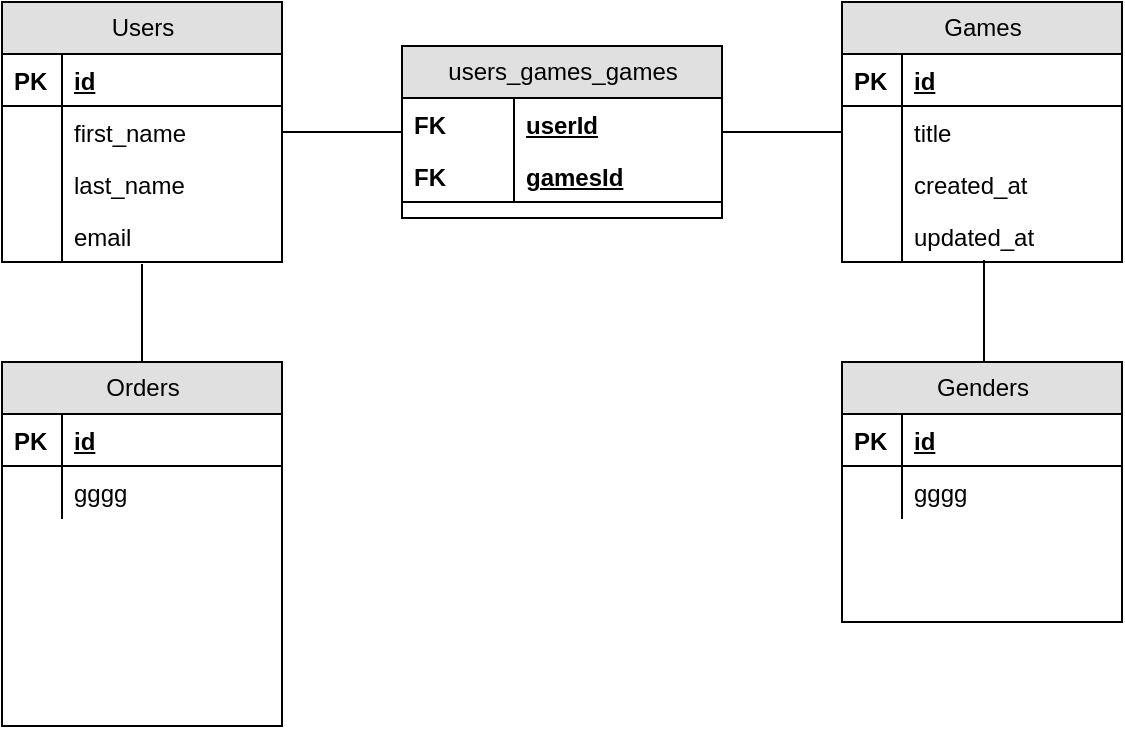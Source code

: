 <mxfile version="14.6.13" type="device"><diagram name="Page-1" id="efa7a0a1-bf9b-a30e-e6df-94a7791c09e9"><mxGraphModel dx="1111" dy="663" grid="1" gridSize="10" guides="1" tooltips="1" connect="1" arrows="1" fold="1" page="1" pageScale="1" pageWidth="826" pageHeight="1169" background="none" math="0" shadow="0"><root><mxCell id="0"/><mxCell id="1" parent="0"/><mxCell id="EUdEwBnZF1Pm1VuQRE6t-114" value="Users" style="swimlane;html=1;fontStyle=0;childLayout=stackLayout;horizontal=1;startSize=26;fillColor=#e0e0e0;horizontalStack=0;resizeParent=1;resizeLast=0;collapsible=1;marginBottom=0;swimlaneFillColor=#ffffff;" parent="1" vertex="1"><mxGeometry x="40" y="40" width="140" height="130" as="geometry"/></mxCell><mxCell id="EUdEwBnZF1Pm1VuQRE6t-115" value="id" style="shape=partialRectangle;top=0;left=0;right=0;bottom=1;html=1;align=left;verticalAlign=top;fillColor=none;spacingLeft=34;spacingRight=4;whiteSpace=wrap;overflow=hidden;rotatable=0;points=[[0,0.5],[1,0.5]];portConstraint=eastwest;dropTarget=0;fontStyle=5" parent="EUdEwBnZF1Pm1VuQRE6t-114" vertex="1"><mxGeometry y="26" width="140" height="26" as="geometry"/></mxCell><mxCell id="EUdEwBnZF1Pm1VuQRE6t-116" value="PK" style="shape=partialRectangle;top=0;left=0;bottom=0;html=1;fillColor=none;align=left;verticalAlign=top;spacingLeft=4;spacingRight=4;whiteSpace=wrap;overflow=hidden;rotatable=0;points=[];portConstraint=eastwest;part=1;fontStyle=1" parent="EUdEwBnZF1Pm1VuQRE6t-115" vertex="1" connectable="0"><mxGeometry width="30" height="26" as="geometry"/></mxCell><mxCell id="EUdEwBnZF1Pm1VuQRE6t-117" value="first_name" style="shape=partialRectangle;top=0;left=0;right=0;bottom=0;html=1;align=left;verticalAlign=top;fillColor=none;spacingLeft=34;spacingRight=4;whiteSpace=wrap;overflow=hidden;rotatable=0;points=[[0,0.5],[1,0.5]];portConstraint=eastwest;dropTarget=0;" parent="EUdEwBnZF1Pm1VuQRE6t-114" vertex="1"><mxGeometry y="52" width="140" height="26" as="geometry"/></mxCell><mxCell id="EUdEwBnZF1Pm1VuQRE6t-118" value="" style="shape=partialRectangle;top=0;left=0;bottom=0;html=1;fillColor=none;align=left;verticalAlign=top;spacingLeft=4;spacingRight=4;whiteSpace=wrap;overflow=hidden;rotatable=0;points=[];portConstraint=eastwest;part=1;" parent="EUdEwBnZF1Pm1VuQRE6t-117" vertex="1" connectable="0"><mxGeometry width="30" height="26" as="geometry"/></mxCell><mxCell id="EUdEwBnZF1Pm1VuQRE6t-119" value="last_name" style="shape=partialRectangle;top=0;left=0;right=0;bottom=0;html=1;align=left;verticalAlign=top;fillColor=none;spacingLeft=34;spacingRight=4;whiteSpace=wrap;overflow=hidden;rotatable=0;points=[[0,0.5],[1,0.5]];portConstraint=eastwest;dropTarget=0;" parent="EUdEwBnZF1Pm1VuQRE6t-114" vertex="1"><mxGeometry y="78" width="140" height="26" as="geometry"/></mxCell><mxCell id="EUdEwBnZF1Pm1VuQRE6t-120" value="" style="shape=partialRectangle;top=0;left=0;bottom=0;html=1;fillColor=none;align=left;verticalAlign=top;spacingLeft=4;spacingRight=4;whiteSpace=wrap;overflow=hidden;rotatable=0;points=[];portConstraint=eastwest;part=1;" parent="EUdEwBnZF1Pm1VuQRE6t-119" vertex="1" connectable="0"><mxGeometry width="30" height="26" as="geometry"/></mxCell><mxCell id="EUdEwBnZF1Pm1VuQRE6t-121" value="email" style="shape=partialRectangle;top=0;left=0;right=0;bottom=0;html=1;align=left;verticalAlign=top;fillColor=none;spacingLeft=34;spacingRight=4;whiteSpace=wrap;overflow=hidden;rotatable=0;points=[[0,0.5],[1,0.5]];portConstraint=eastwest;dropTarget=0;" parent="EUdEwBnZF1Pm1VuQRE6t-114" vertex="1"><mxGeometry y="104" width="140" height="26" as="geometry"/></mxCell><mxCell id="EUdEwBnZF1Pm1VuQRE6t-122" value="" style="shape=partialRectangle;top=0;left=0;bottom=0;html=1;fillColor=none;align=left;verticalAlign=top;spacingLeft=4;spacingRight=4;whiteSpace=wrap;overflow=hidden;rotatable=0;points=[];portConstraint=eastwest;part=1;" parent="EUdEwBnZF1Pm1VuQRE6t-121" vertex="1" connectable="0"><mxGeometry width="30" height="26" as="geometry"/></mxCell><mxCell id="EUdEwBnZF1Pm1VuQRE6t-123" value="users_games_games" style="swimlane;html=1;fontStyle=0;childLayout=stackLayout;horizontal=1;startSize=26;fillColor=#e0e0e0;horizontalStack=0;resizeParent=1;resizeLast=0;collapsible=1;marginBottom=0;swimlaneFillColor=#ffffff;" parent="1" vertex="1"><mxGeometry x="240" y="62" width="160" height="86" as="geometry"><mxRectangle x="240" y="94" width="102" height="26" as="alternateBounds"/></mxGeometry></mxCell><mxCell id="EUdEwBnZF1Pm1VuQRE6t-124" value="userId" style="shape=partialRectangle;top=0;left=0;right=0;bottom=0;html=1;align=left;verticalAlign=top;fillColor=none;spacingLeft=60;spacingRight=4;whiteSpace=wrap;overflow=hidden;rotatable=0;points=[[0,0.5],[1,0.5]];portConstraint=eastwest;dropTarget=0;fontStyle=5" parent="EUdEwBnZF1Pm1VuQRE6t-123" vertex="1"><mxGeometry y="26" width="160" height="26" as="geometry"/></mxCell><mxCell id="EUdEwBnZF1Pm1VuQRE6t-125" value="FK" style="shape=partialRectangle;top=0;left=0;bottom=0;html=1;fillColor=none;align=left;verticalAlign=top;spacingLeft=4;spacingRight=4;whiteSpace=wrap;overflow=hidden;rotatable=0;points=[];portConstraint=eastwest;part=1;fontStyle=1" parent="EUdEwBnZF1Pm1VuQRE6t-124" vertex="1" connectable="0"><mxGeometry width="56" height="26" as="geometry"/></mxCell><mxCell id="EUdEwBnZF1Pm1VuQRE6t-126" value="gamesId" style="shape=partialRectangle;top=0;left=0;right=0;bottom=1;html=1;align=left;verticalAlign=top;fillColor=none;spacingLeft=60;spacingRight=4;whiteSpace=wrap;overflow=hidden;rotatable=0;points=[[0,0.5],[1,0.5]];portConstraint=eastwest;dropTarget=0;fontStyle=5" parent="EUdEwBnZF1Pm1VuQRE6t-123" vertex="1"><mxGeometry y="52" width="160" height="26" as="geometry"/></mxCell><mxCell id="EUdEwBnZF1Pm1VuQRE6t-127" value="FK" style="shape=partialRectangle;top=0;left=0;bottom=0;html=1;fillColor=none;align=left;verticalAlign=top;spacingLeft=4;spacingRight=4;whiteSpace=wrap;overflow=hidden;rotatable=0;points=[];portConstraint=eastwest;part=1;fontStyle=1" parent="EUdEwBnZF1Pm1VuQRE6t-126" vertex="1" connectable="0"><mxGeometry width="56" height="26" as="geometry"/></mxCell><mxCell id="EUdEwBnZF1Pm1VuQRE6t-134" value="Games" style="swimlane;html=1;fontStyle=0;childLayout=stackLayout;horizontal=1;startSize=26;fillColor=#e0e0e0;horizontalStack=0;resizeParent=1;resizeLast=0;collapsible=1;marginBottom=0;swimlaneFillColor=#ffffff;" parent="1" vertex="1"><mxGeometry x="460" y="40" width="140" height="130" as="geometry"/></mxCell><mxCell id="EUdEwBnZF1Pm1VuQRE6t-135" value="id" style="shape=partialRectangle;top=0;left=0;right=0;bottom=1;html=1;align=left;verticalAlign=top;fillColor=none;spacingLeft=34;spacingRight=4;whiteSpace=wrap;overflow=hidden;rotatable=0;points=[[0,0.5],[1,0.5]];portConstraint=eastwest;dropTarget=0;fontStyle=5" parent="EUdEwBnZF1Pm1VuQRE6t-134" vertex="1"><mxGeometry y="26" width="140" height="26" as="geometry"/></mxCell><mxCell id="EUdEwBnZF1Pm1VuQRE6t-136" value="PK" style="shape=partialRectangle;top=0;left=0;bottom=0;html=1;fillColor=none;align=left;verticalAlign=top;spacingLeft=4;spacingRight=4;whiteSpace=wrap;overflow=hidden;rotatable=0;points=[];portConstraint=eastwest;part=1;fontStyle=1" parent="EUdEwBnZF1Pm1VuQRE6t-135" vertex="1" connectable="0"><mxGeometry width="30" height="26" as="geometry"/></mxCell><mxCell id="EUdEwBnZF1Pm1VuQRE6t-137" value="title" style="shape=partialRectangle;top=0;left=0;right=0;bottom=0;html=1;align=left;verticalAlign=top;fillColor=none;spacingLeft=34;spacingRight=4;whiteSpace=wrap;overflow=hidden;rotatable=0;points=[[0,0.5],[1,0.5]];portConstraint=eastwest;dropTarget=0;" parent="EUdEwBnZF1Pm1VuQRE6t-134" vertex="1"><mxGeometry y="52" width="140" height="26" as="geometry"/></mxCell><mxCell id="EUdEwBnZF1Pm1VuQRE6t-138" value="" style="shape=partialRectangle;top=0;left=0;bottom=0;html=1;fillColor=none;align=left;verticalAlign=top;spacingLeft=4;spacingRight=4;whiteSpace=wrap;overflow=hidden;rotatable=0;points=[];portConstraint=eastwest;part=1;" parent="EUdEwBnZF1Pm1VuQRE6t-137" vertex="1" connectable="0"><mxGeometry width="30" height="26" as="geometry"/></mxCell><mxCell id="EUdEwBnZF1Pm1VuQRE6t-139" value="created_at" style="shape=partialRectangle;top=0;left=0;right=0;bottom=0;html=1;align=left;verticalAlign=top;fillColor=none;spacingLeft=34;spacingRight=4;whiteSpace=wrap;overflow=hidden;rotatable=0;points=[[0,0.5],[1,0.5]];portConstraint=eastwest;dropTarget=0;" parent="EUdEwBnZF1Pm1VuQRE6t-134" vertex="1"><mxGeometry y="78" width="140" height="26" as="geometry"/></mxCell><mxCell id="EUdEwBnZF1Pm1VuQRE6t-140" value="" style="shape=partialRectangle;top=0;left=0;bottom=0;html=1;fillColor=none;align=left;verticalAlign=top;spacingLeft=4;spacingRight=4;whiteSpace=wrap;overflow=hidden;rotatable=0;points=[];portConstraint=eastwest;part=1;" parent="EUdEwBnZF1Pm1VuQRE6t-139" vertex="1" connectable="0"><mxGeometry width="30" height="26" as="geometry"/></mxCell><mxCell id="EUdEwBnZF1Pm1VuQRE6t-141" value="updated_at" style="shape=partialRectangle;top=0;left=0;right=0;bottom=0;html=1;align=left;verticalAlign=top;fillColor=none;spacingLeft=34;spacingRight=4;whiteSpace=wrap;overflow=hidden;rotatable=0;points=[[0,0.5],[1,0.5]];portConstraint=eastwest;dropTarget=0;" parent="EUdEwBnZF1Pm1VuQRE6t-134" vertex="1"><mxGeometry y="104" width="140" height="26" as="geometry"/></mxCell><mxCell id="EUdEwBnZF1Pm1VuQRE6t-142" value="" style="shape=partialRectangle;top=0;left=0;bottom=0;html=1;fillColor=none;align=left;verticalAlign=top;spacingLeft=4;spacingRight=4;whiteSpace=wrap;overflow=hidden;rotatable=0;points=[];portConstraint=eastwest;part=1;" parent="EUdEwBnZF1Pm1VuQRE6t-141" vertex="1" connectable="0"><mxGeometry width="30" height="26" as="geometry"/></mxCell><mxCell id="EUdEwBnZF1Pm1VuQRE6t-143" style="rounded=0;html=1;endArrow=none;endFill=0;edgeStyle=elbowEdgeStyle;startArrow=none;startFill=0;" parent="1" source="EUdEwBnZF1Pm1VuQRE6t-123" target="EUdEwBnZF1Pm1VuQRE6t-114" edge="1"><mxGeometry relative="1" as="geometry"/></mxCell><mxCell id="EUdEwBnZF1Pm1VuQRE6t-144" style="rounded=0;html=1;endArrow=none;endFill=0;edgeStyle=elbowEdgeStyle;startArrow=none;startFill=0;" parent="1" source="EUdEwBnZF1Pm1VuQRE6t-123" target="EUdEwBnZF1Pm1VuQRE6t-134" edge="1"><mxGeometry relative="1" as="geometry"/></mxCell><mxCell id="W95mRrNt9-DyxeJILBSu-26" style="rounded=0;orthogonalLoop=1;jettySize=auto;html=1;entryX=0.507;entryY=0.962;entryDx=0;entryDy=0;entryPerimeter=0;edgeStyle=elbowEdgeStyle;startArrow=none;startFill=0;endArrow=none;endFill=0;" edge="1" parent="1" source="W95mRrNt9-DyxeJILBSu-6" target="EUdEwBnZF1Pm1VuQRE6t-141"><mxGeometry relative="1" as="geometry"/></mxCell><mxCell id="W95mRrNt9-DyxeJILBSu-6" value="Genders" style="swimlane;html=1;fontStyle=0;childLayout=stackLayout;horizontal=1;startSize=26;fillColor=#e0e0e0;horizontalStack=0;resizeParent=1;resizeLast=0;collapsible=1;marginBottom=0;swimlaneFillColor=#ffffff;" vertex="1" parent="1"><mxGeometry x="460" y="220" width="140" height="130" as="geometry"/></mxCell><mxCell id="W95mRrNt9-DyxeJILBSu-7" value="id" style="shape=partialRectangle;top=0;left=0;right=0;bottom=1;html=1;align=left;verticalAlign=top;fillColor=none;spacingLeft=34;spacingRight=4;whiteSpace=wrap;overflow=hidden;rotatable=0;points=[[0,0.5],[1,0.5]];portConstraint=eastwest;dropTarget=0;fontStyle=5" vertex="1" parent="W95mRrNt9-DyxeJILBSu-6"><mxGeometry y="26" width="140" height="26" as="geometry"/></mxCell><mxCell id="W95mRrNt9-DyxeJILBSu-8" value="PK" style="shape=partialRectangle;top=0;left=0;bottom=0;html=1;fillColor=none;align=left;verticalAlign=top;spacingLeft=4;spacingRight=4;whiteSpace=wrap;overflow=hidden;rotatable=0;points=[];portConstraint=eastwest;part=1;fontStyle=1" vertex="1" connectable="0" parent="W95mRrNt9-DyxeJILBSu-7"><mxGeometry width="30" height="26" as="geometry"/></mxCell><mxCell id="W95mRrNt9-DyxeJILBSu-9" value="gggg" style="shape=partialRectangle;top=0;left=0;right=0;bottom=0;html=1;align=left;verticalAlign=top;fillColor=none;spacingLeft=34;spacingRight=4;whiteSpace=wrap;overflow=hidden;rotatable=0;points=[[0,0.5],[1,0.5]];portConstraint=eastwest;dropTarget=0;" vertex="1" parent="W95mRrNt9-DyxeJILBSu-6"><mxGeometry y="52" width="140" height="26" as="geometry"/></mxCell><mxCell id="W95mRrNt9-DyxeJILBSu-10" value="" style="shape=partialRectangle;top=0;left=0;bottom=0;html=1;fillColor=none;align=left;verticalAlign=top;spacingLeft=4;spacingRight=4;whiteSpace=wrap;overflow=hidden;rotatable=0;points=[];portConstraint=eastwest;part=1;" vertex="1" connectable="0" parent="W95mRrNt9-DyxeJILBSu-9"><mxGeometry width="30" height="26" as="geometry"/></mxCell><mxCell id="W95mRrNt9-DyxeJILBSu-25" style="rounded=0;orthogonalLoop=1;jettySize=auto;html=1;exitX=0.5;exitY=0;exitDx=0;exitDy=0;entryX=0.5;entryY=1.038;entryDx=0;entryDy=0;entryPerimeter=0;edgeStyle=elbowEdgeStyle;startArrow=none;startFill=0;endArrow=none;endFill=0;" edge="1" parent="1" source="W95mRrNt9-DyxeJILBSu-15" target="EUdEwBnZF1Pm1VuQRE6t-121"><mxGeometry relative="1" as="geometry"/></mxCell><mxCell id="W95mRrNt9-DyxeJILBSu-15" value="Orders" style="swimlane;html=1;fontStyle=0;childLayout=stackLayout;horizontal=1;startSize=26;fillColor=#e0e0e0;horizontalStack=0;resizeParent=1;resizeLast=0;collapsible=1;marginBottom=0;swimlaneFillColor=#ffffff;" vertex="1" parent="1"><mxGeometry x="40" y="220" width="140" height="182" as="geometry"/></mxCell><mxCell id="W95mRrNt9-DyxeJILBSu-16" value="id" style="shape=partialRectangle;top=0;left=0;right=0;bottom=1;html=1;align=left;verticalAlign=top;fillColor=none;spacingLeft=34;spacingRight=4;whiteSpace=wrap;overflow=hidden;rotatable=0;points=[[0,0.5],[1,0.5]];portConstraint=eastwest;dropTarget=0;fontStyle=5" vertex="1" parent="W95mRrNt9-DyxeJILBSu-15"><mxGeometry y="26" width="140" height="26" as="geometry"/></mxCell><mxCell id="W95mRrNt9-DyxeJILBSu-17" value="PK" style="shape=partialRectangle;top=0;left=0;bottom=0;html=1;fillColor=none;align=left;verticalAlign=top;spacingLeft=4;spacingRight=4;whiteSpace=wrap;overflow=hidden;rotatable=0;points=[];portConstraint=eastwest;part=1;fontStyle=1" vertex="1" connectable="0" parent="W95mRrNt9-DyxeJILBSu-16"><mxGeometry width="30" height="26" as="geometry"/></mxCell><mxCell id="W95mRrNt9-DyxeJILBSu-18" value="gggg" style="shape=partialRectangle;top=0;left=0;right=0;bottom=0;html=1;align=left;verticalAlign=top;fillColor=none;spacingLeft=34;spacingRight=4;whiteSpace=wrap;overflow=hidden;rotatable=0;points=[[0,0.5],[1,0.5]];portConstraint=eastwest;dropTarget=0;" vertex="1" parent="W95mRrNt9-DyxeJILBSu-15"><mxGeometry y="52" width="140" height="26" as="geometry"/></mxCell><mxCell id="W95mRrNt9-DyxeJILBSu-19" value="" style="shape=partialRectangle;top=0;left=0;bottom=0;html=1;fillColor=none;align=left;verticalAlign=top;spacingLeft=4;spacingRight=4;whiteSpace=wrap;overflow=hidden;rotatable=0;points=[];portConstraint=eastwest;part=1;" vertex="1" connectable="0" parent="W95mRrNt9-DyxeJILBSu-18"><mxGeometry width="30" height="26" as="geometry"/></mxCell></root></mxGraphModel></diagram></mxfile>